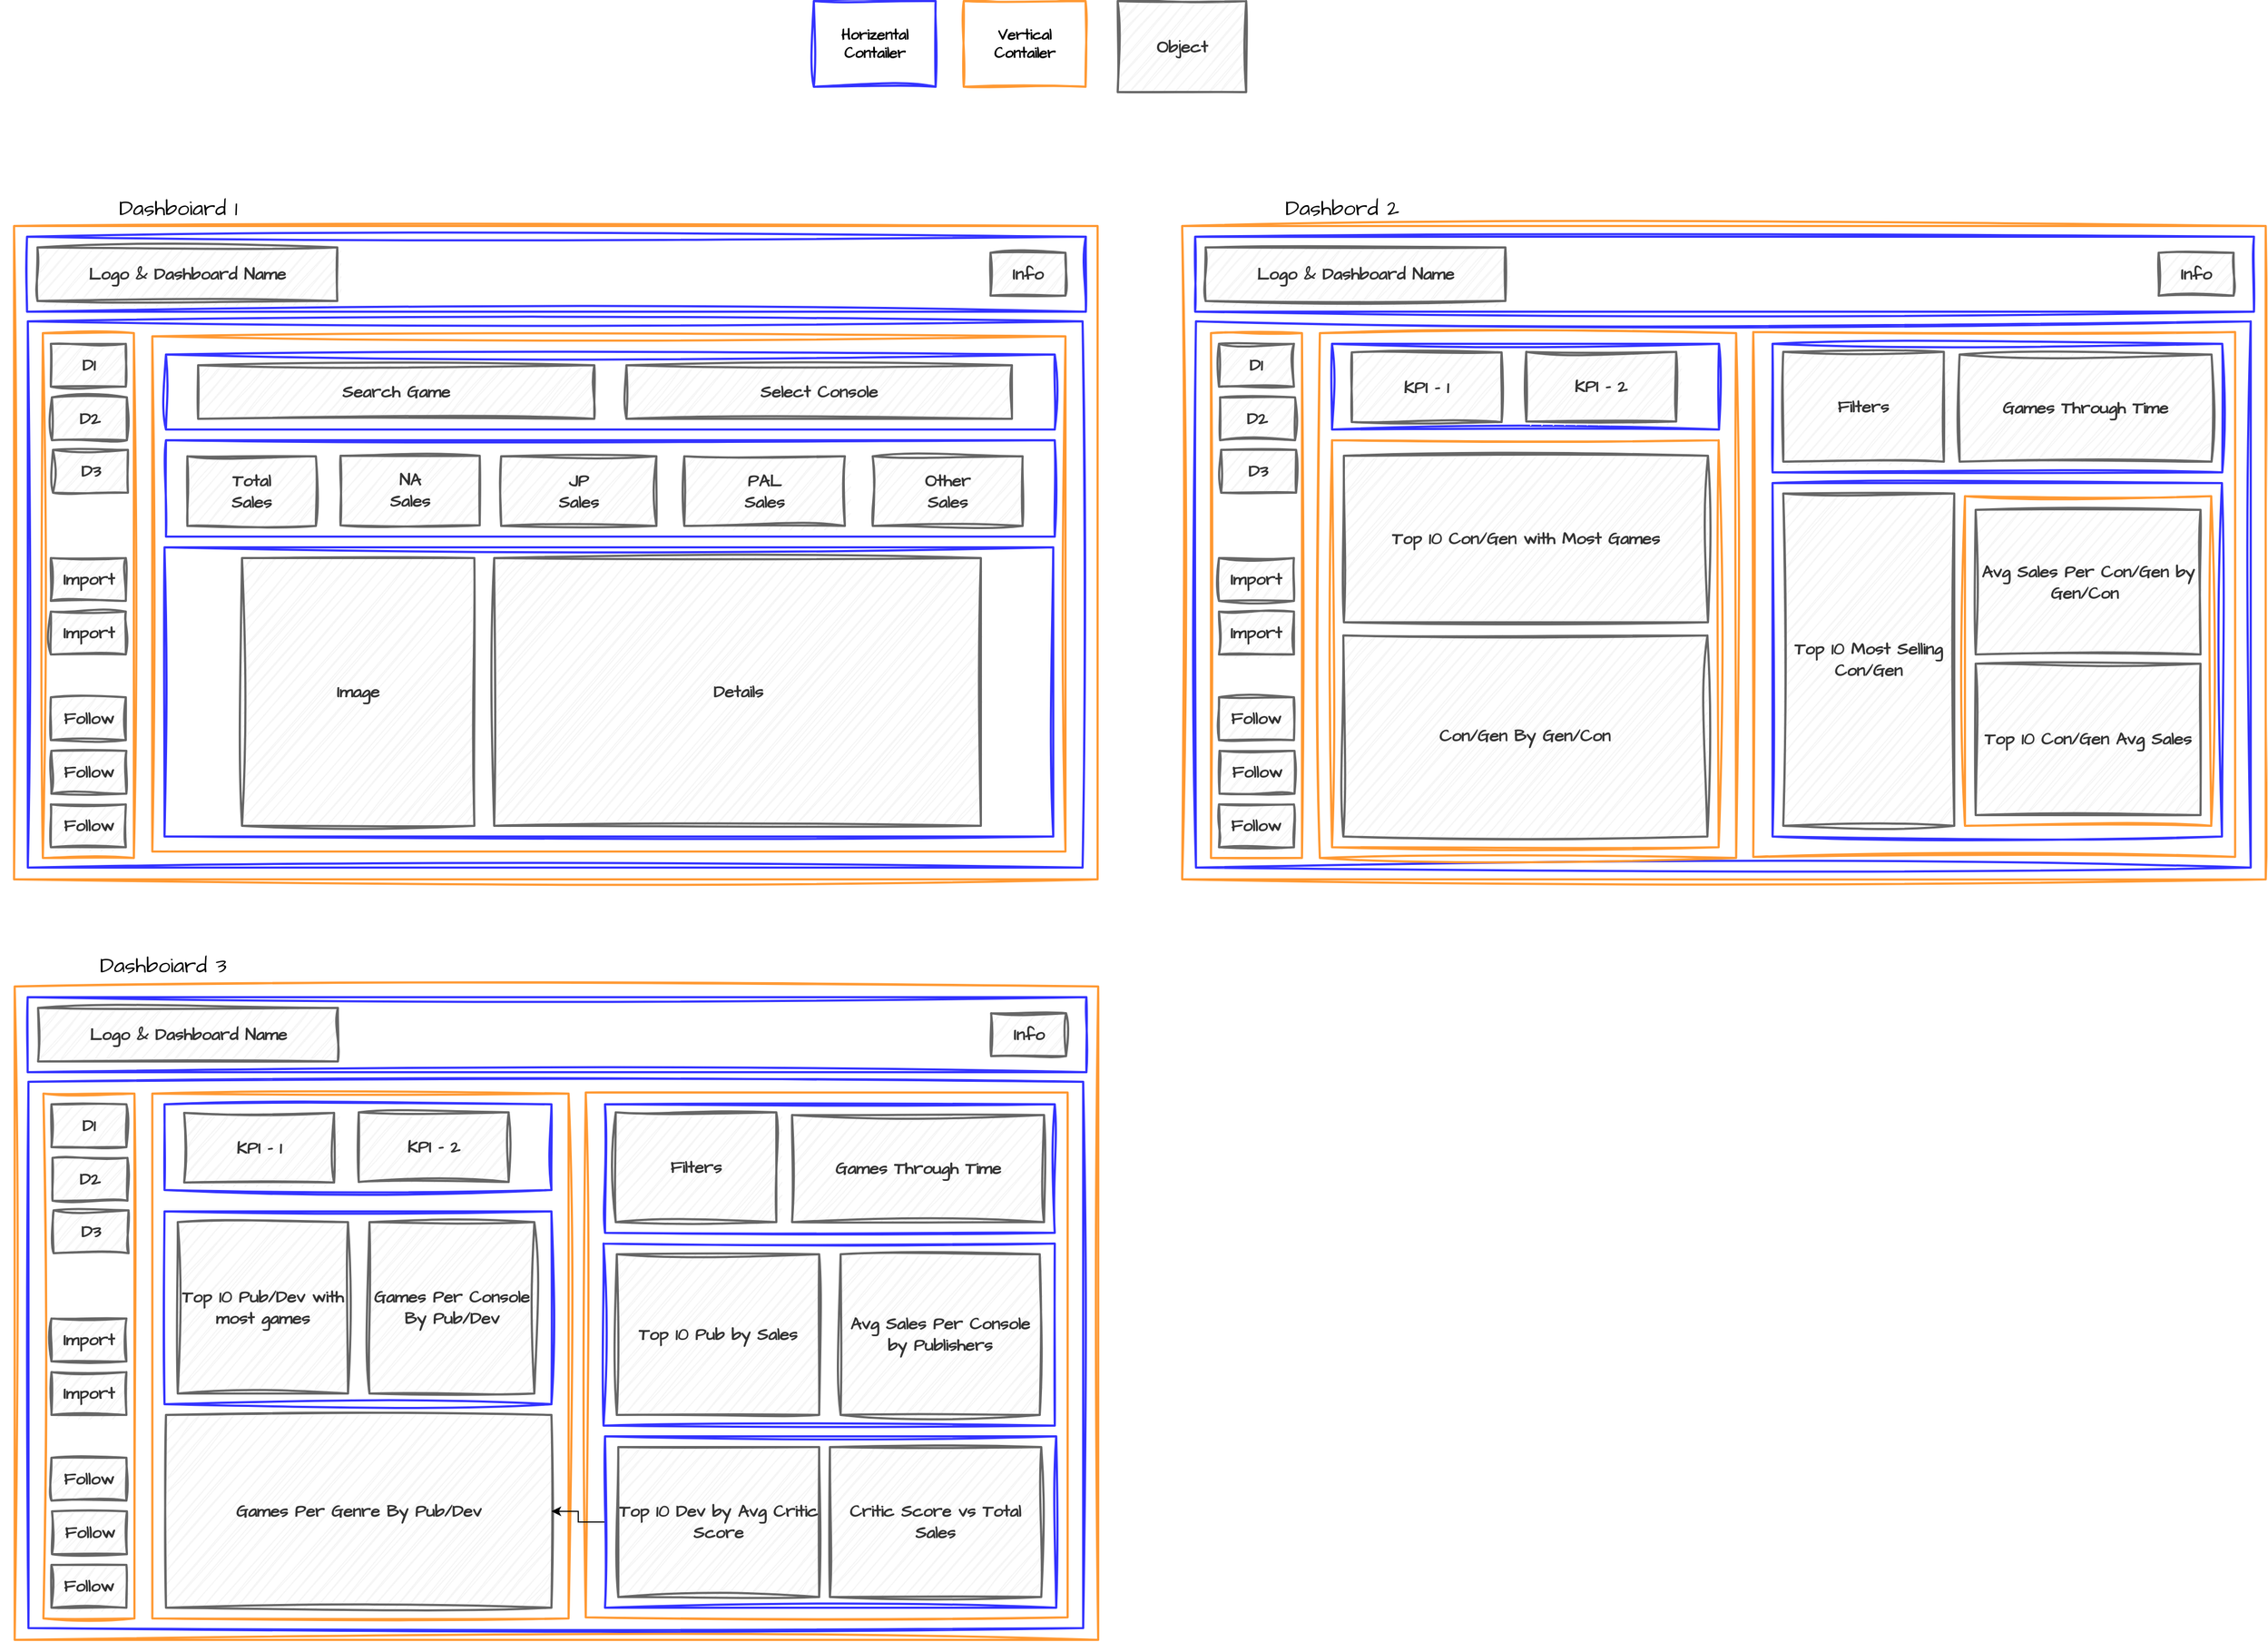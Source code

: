<mxfile version="26.2.2">
  <diagram name="Page-1" id="A7-xnCa6GZ77hb_ugSaN">
    <mxGraphModel dx="2143" dy="1790" grid="1" gridSize="10" guides="1" tooltips="1" connect="1" arrows="1" fold="1" page="1" pageScale="1" pageWidth="1169" pageHeight="827" math="0" shadow="0">
      <root>
        <mxCell id="0" />
        <mxCell id="1" parent="0" />
        <mxCell id="PGWeTWr600nqLuUM6eGq-53" value="Dashbord 2" style="text;html=1;strokeColor=none;fillColor=none;align=center;verticalAlign=middle;whiteSpace=wrap;rounded=0;fontSize=20;fontFamily=Architects Daughter;strokeWidth=2;sketch=1;curveFitting=1;jiggle=2;" parent="1" vertex="1">
          <mxGeometry x="1260.87" y="-627" width="305" height="20" as="geometry" />
        </mxCell>
        <mxCell id="RJXuuUYOTGjaXGAXKNSp-31" value="Dashboiard 3" style="text;html=1;strokeColor=none;fillColor=none;align=center;verticalAlign=middle;whiteSpace=wrap;rounded=0;fontSize=20;fontFamily=Architects Daughter;sketch=1;curveFitting=1;jiggle=2;" vertex="1" parent="1">
          <mxGeometry x="160" y="80" width="305" height="20" as="geometry" />
        </mxCell>
        <mxCell id="RJXuuUYOTGjaXGAXKNSp-34" value="" style="rounded=0;whiteSpace=wrap;html=1;fillColor=none;strokeColor=#FF9933;strokeWidth=2;sketch=1;curveFitting=1;jiggle=2;fontFamily=Architects Daughter;fontSource=https%3A%2F%2Ffonts.googleapis.com%2Fcss%3Ffamily%3DArchitects%2BDaughter;fontStyle=1;fontSize=14;" vertex="1" parent="1">
          <mxGeometry x="173.13" y="-600" width="1011.87" height="610" as="geometry" />
        </mxCell>
        <mxCell id="RJXuuUYOTGjaXGAXKNSp-35" value="" style="rounded=0;whiteSpace=wrap;html=1;fillColor=none;strokeColor=#3333FF;strokeWidth=2;sketch=1;curveFitting=1;jiggle=2;fontFamily=Architects Daughter;fontSource=https%3A%2F%2Ffonts.googleapis.com%2Fcss%3Ffamily%3DArchitects%2BDaughter;fontStyle=1;fontSize=14;" vertex="1" parent="1">
          <mxGeometry x="185.25" y="-590" width="988.75" height="70" as="geometry" />
        </mxCell>
        <mxCell id="RJXuuUYOTGjaXGAXKNSp-36" value="" style="rounded=0;whiteSpace=wrap;html=1;fillColor=none;strokeColor=#3333FF;strokeWidth=2;sketch=1;curveFitting=1;jiggle=2;fontFamily=Architects Daughter;fontSource=https%3A%2F%2Ffonts.googleapis.com%2Fcss%3Ffamily%3DArchitects%2BDaughter;fontStyle=1;fontSize=14;" vertex="1" parent="1">
          <mxGeometry x="186" y="-511" width="985" height="510" as="geometry" />
        </mxCell>
        <mxCell id="RJXuuUYOTGjaXGAXKNSp-37" value="" style="rounded=0;whiteSpace=wrap;html=1;fillColor=none;strokeColor=#FF9933;strokeWidth=2;sketch=1;curveFitting=1;jiggle=2;" vertex="1" parent="1">
          <mxGeometry x="200" y="-500" width="85" height="490" as="geometry" />
        </mxCell>
        <mxCell id="RJXuuUYOTGjaXGAXKNSp-38" value="D1" style="rounded=0;whiteSpace=wrap;html=1;fillColor=#f5f5f5;fontColor=#333333;strokeColor=#666666;strokeWidth=2;sketch=1;curveFitting=1;jiggle=2;fontFamily=Architects Daughter;fontSource=https%3A%2F%2Ffonts.googleapis.com%2Fcss%3Ffamily%3DArchitects%2BDaughter;fontSize=16;fontStyle=1" vertex="1" parent="1">
          <mxGeometry x="207.5" y="-490" width="70" height="40" as="geometry" />
        </mxCell>
        <mxCell id="RJXuuUYOTGjaXGAXKNSp-40" value="D2" style="rounded=0;whiteSpace=wrap;html=1;fillColor=#f5f5f5;fontColor=#333333;strokeColor=#666666;strokeWidth=2;sketch=1;curveFitting=1;jiggle=2;fontFamily=Architects Daughter;fontSource=https%3A%2F%2Ffonts.googleapis.com%2Fcss%3Ffamily%3DArchitects%2BDaughter;fontSize=16;fontStyle=1" vertex="1" parent="1">
          <mxGeometry x="208.5" y="-440" width="70" height="40" as="geometry" />
        </mxCell>
        <mxCell id="RJXuuUYOTGjaXGAXKNSp-41" value="D3" style="rounded=0;whiteSpace=wrap;html=1;fillColor=#f5f5f5;fontColor=#333333;strokeColor=#666666;strokeWidth=2;sketch=1;curveFitting=1;jiggle=2;fontFamily=Architects Daughter;fontSource=https%3A%2F%2Ffonts.googleapis.com%2Fcss%3Ffamily%3DArchitects%2BDaughter;fontSize=16;fontStyle=1" vertex="1" parent="1">
          <mxGeometry x="209.5" y="-391" width="70" height="40" as="geometry" />
        </mxCell>
        <mxCell id="RJXuuUYOTGjaXGAXKNSp-42" value="Follow" style="rounded=0;whiteSpace=wrap;html=1;fillColor=#f5f5f5;fontColor=#333333;strokeColor=#666666;strokeWidth=2;sketch=1;curveFitting=1;jiggle=2;fontFamily=Architects Daughter;fontSource=https%3A%2F%2Ffonts.googleapis.com%2Fcss%3Ffamily%3DArchitects%2BDaughter;fontSize=16;fontStyle=1" vertex="1" parent="1">
          <mxGeometry x="207.5" y="-60" width="70" height="40" as="geometry" />
        </mxCell>
        <mxCell id="RJXuuUYOTGjaXGAXKNSp-43" value="Follow" style="rounded=0;whiteSpace=wrap;html=1;fillColor=#f5f5f5;fontColor=#333333;strokeColor=#666666;strokeWidth=2;sketch=1;curveFitting=1;jiggle=2;fontFamily=Architects Daughter;fontSource=https%3A%2F%2Ffonts.googleapis.com%2Fcss%3Ffamily%3DArchitects%2BDaughter;fontSize=16;fontStyle=1" vertex="1" parent="1">
          <mxGeometry x="208" y="-110" width="70" height="40" as="geometry" />
        </mxCell>
        <mxCell id="RJXuuUYOTGjaXGAXKNSp-44" value="Follow" style="rounded=0;whiteSpace=wrap;html=1;fillColor=#f5f5f5;fontColor=#333333;strokeColor=#666666;strokeWidth=2;sketch=1;curveFitting=1;jiggle=2;fontFamily=Architects Daughter;fontSource=https%3A%2F%2Ffonts.googleapis.com%2Fcss%3Ffamily%3DArchitects%2BDaughter;fontSize=16;fontStyle=1" vertex="1" parent="1">
          <mxGeometry x="207.5" y="-160" width="70" height="40" as="geometry" />
        </mxCell>
        <mxCell id="RJXuuUYOTGjaXGAXKNSp-45" value="Import" style="rounded=0;whiteSpace=wrap;html=1;fillColor=#f5f5f5;fontColor=#333333;strokeColor=#666666;strokeWidth=2;sketch=1;curveFitting=1;jiggle=2;fontFamily=Architects Daughter;fontSource=https%3A%2F%2Ffonts.googleapis.com%2Fcss%3Ffamily%3DArchitects%2BDaughter;fontSize=16;fontStyle=1" vertex="1" parent="1">
          <mxGeometry x="207.5" y="-240" width="70" height="40" as="geometry" />
        </mxCell>
        <mxCell id="RJXuuUYOTGjaXGAXKNSp-46" value="Import" style="rounded=0;whiteSpace=wrap;html=1;fillColor=#f5f5f5;fontColor=#333333;strokeColor=#666666;strokeWidth=2;sketch=1;curveFitting=1;jiggle=2;fontFamily=Architects Daughter;fontSource=https%3A%2F%2Ffonts.googleapis.com%2Fcss%3Ffamily%3DArchitects%2BDaughter;fontSize=16;fontStyle=1" vertex="1" parent="1">
          <mxGeometry x="207.5" y="-290" width="70" height="40" as="geometry" />
        </mxCell>
        <mxCell id="RJXuuUYOTGjaXGAXKNSp-47" value="" style="rounded=0;whiteSpace=wrap;html=1;fillColor=none;strokeColor=#FF9933;strokeWidth=2;sketch=1;curveFitting=1;jiggle=2;fontFamily=Architects Daughter;fontSource=https%3A%2F%2Ffonts.googleapis.com%2Fcss%3Ffamily%3DArchitects%2BDaughter;fontStyle=1;fontSize=14;" vertex="1" parent="1">
          <mxGeometry x="302.25" y="-497" width="852.75" height="481" as="geometry" />
        </mxCell>
        <mxCell id="RJXuuUYOTGjaXGAXKNSp-48" value="" style="rounded=0;whiteSpace=wrap;html=1;fillColor=none;strokeColor=#3333FF;strokeWidth=2;sketch=1;curveFitting=1;jiggle=2;fontFamily=Architects Daughter;fontSource=https%3A%2F%2Ffonts.googleapis.com%2Fcss%3Ffamily%3DArchitects%2BDaughter;fontStyle=1;fontSize=14;" vertex="1" parent="1">
          <mxGeometry x="315" y="-480" width="830" height="70" as="geometry" />
        </mxCell>
        <mxCell id="RJXuuUYOTGjaXGAXKNSp-49" value="" style="rounded=0;whiteSpace=wrap;html=1;fillColor=none;strokeColor=#3333FF;strokeWidth=2;sketch=1;curveFitting=1;jiggle=2;fontFamily=Architects Daughter;fontSource=https%3A%2F%2Ffonts.googleapis.com%2Fcss%3Ffamily%3DArchitects%2BDaughter;fontStyle=1;fontSize=14;" vertex="1" parent="1">
          <mxGeometry x="315" y="-400" width="830" height="90" as="geometry" />
        </mxCell>
        <mxCell id="RJXuuUYOTGjaXGAXKNSp-50" value="" style="rounded=0;whiteSpace=wrap;html=1;fillColor=none;strokeColor=#3333FF;strokeWidth=2;sketch=1;curveFitting=1;jiggle=2;fontFamily=Architects Daughter;fontSource=https%3A%2F%2Ffonts.googleapis.com%2Fcss%3Ffamily%3DArchitects%2BDaughter;fontStyle=1;fontSize=14;" vertex="1" parent="1">
          <mxGeometry x="313.62" y="-300" width="830" height="270" as="geometry" />
        </mxCell>
        <mxCell id="RJXuuUYOTGjaXGAXKNSp-51" value="Total&lt;div&gt;Sales&lt;/div&gt;" style="rounded=0;whiteSpace=wrap;html=1;fillColor=#f5f5f5;fontColor=#333333;strokeColor=#666666;strokeWidth=2;sketch=1;curveFitting=1;jiggle=2;fontFamily=Architects Daughter;fontSource=https%3A%2F%2Ffonts.googleapis.com%2Fcss%3Ffamily%3DArchitects%2BDaughter;fontSize=16;fontStyle=1" vertex="1" parent="1">
          <mxGeometry x="335" y="-385" width="120" height="65" as="geometry" />
        </mxCell>
        <mxCell id="RJXuuUYOTGjaXGAXKNSp-52" value="NA&lt;br&gt;&lt;div&gt;Sales&lt;/div&gt;" style="rounded=0;whiteSpace=wrap;html=1;fillColor=#f5f5f5;fontColor=#333333;strokeColor=#666666;strokeWidth=2;sketch=1;curveFitting=1;jiggle=2;fontFamily=Architects Daughter;fontSource=https%3A%2F%2Ffonts.googleapis.com%2Fcss%3Ffamily%3DArchitects%2BDaughter;fontSize=16;fontStyle=1" vertex="1" parent="1">
          <mxGeometry x="478" y="-385.5" width="130" height="65" as="geometry" />
        </mxCell>
        <mxCell id="RJXuuUYOTGjaXGAXKNSp-53" value="JP&lt;br&gt;&lt;div&gt;Sales&lt;/div&gt;" style="rounded=0;whiteSpace=wrap;html=1;fillColor=#f5f5f5;fontColor=#333333;strokeColor=#666666;strokeWidth=2;sketch=1;curveFitting=1;jiggle=2;fontFamily=Architects Daughter;fontSource=https%3A%2F%2Ffonts.googleapis.com%2Fcss%3Ffamily%3DArchitects%2BDaughter;fontSize=16;fontStyle=1" vertex="1" parent="1">
          <mxGeometry x="628" y="-385" width="145" height="65" as="geometry" />
        </mxCell>
        <mxCell id="RJXuuUYOTGjaXGAXKNSp-54" value="Other&lt;br&gt;&lt;div&gt;Sales&lt;/div&gt;" style="rounded=0;whiteSpace=wrap;html=1;fillColor=#f5f5f5;fontColor=#333333;strokeColor=#666666;strokeWidth=2;sketch=1;curveFitting=1;jiggle=2;fontFamily=Architects Daughter;fontSource=https%3A%2F%2Ffonts.googleapis.com%2Fcss%3Ffamily%3DArchitects%2BDaughter;fontSize=16;fontStyle=1" vertex="1" parent="1">
          <mxGeometry x="975" y="-385" width="140" height="65" as="geometry" />
        </mxCell>
        <mxCell id="RJXuuUYOTGjaXGAXKNSp-55" value="PAL&lt;br&gt;&lt;div&gt;Sales&lt;/div&gt;" style="rounded=0;whiteSpace=wrap;html=1;fillColor=#f5f5f5;fontColor=#333333;strokeColor=#666666;strokeWidth=2;sketch=1;curveFitting=1;jiggle=2;fontFamily=Architects Daughter;fontSource=https%3A%2F%2Ffonts.googleapis.com%2Fcss%3Ffamily%3DArchitects%2BDaughter;fontSize=16;fontStyle=1" vertex="1" parent="1">
          <mxGeometry x="799" y="-385" width="150" height="65" as="geometry" />
        </mxCell>
        <mxCell id="RJXuuUYOTGjaXGAXKNSp-56" value="Search Game" style="rounded=0;whiteSpace=wrap;html=1;fillColor=#f5f5f5;fontColor=#333333;strokeColor=#666666;strokeWidth=2;sketch=1;curveFitting=1;jiggle=2;fontFamily=Architects Daughter;fontSource=https%3A%2F%2Ffonts.googleapis.com%2Fcss%3Ffamily%3DArchitects%2BDaughter;fontSize=16;fontStyle=1" vertex="1" parent="1">
          <mxGeometry x="345" y="-470" width="370" height="50" as="geometry" />
        </mxCell>
        <mxCell id="RJXuuUYOTGjaXGAXKNSp-57" value="Select Console" style="rounded=0;whiteSpace=wrap;html=1;fillColor=#f5f5f5;fontColor=#333333;strokeColor=#666666;strokeWidth=2;sketch=1;curveFitting=1;jiggle=2;fontFamily=Architects Daughter;fontSource=https%3A%2F%2Ffonts.googleapis.com%2Fcss%3Ffamily%3DArchitects%2BDaughter;fontSize=16;fontStyle=1" vertex="1" parent="1">
          <mxGeometry x="745" y="-470" width="360" height="50" as="geometry" />
        </mxCell>
        <mxCell id="RJXuuUYOTGjaXGAXKNSp-61" value="Image" style="rounded=0;whiteSpace=wrap;html=1;fillColor=#f5f5f5;fontColor=#333333;strokeColor=#666666;strokeWidth=2;sketch=1;curveFitting=1;jiggle=2;fontFamily=Architects Daughter;fontSource=https%3A%2F%2Ffonts.googleapis.com%2Fcss%3Ffamily%3DArchitects%2BDaughter;fontSize=16;fontStyle=1" vertex="1" parent="1">
          <mxGeometry x="386" y="-290" width="217" height="250" as="geometry" />
        </mxCell>
        <mxCell id="RJXuuUYOTGjaXGAXKNSp-62" value="Details" style="rounded=0;whiteSpace=wrap;html=1;fillColor=#f5f5f5;fontColor=#333333;strokeColor=#666666;strokeWidth=2;sketch=1;curveFitting=1;jiggle=2;fontFamily=Architects Daughter;fontSource=https%3A%2F%2Ffonts.googleapis.com%2Fcss%3Ffamily%3DArchitects%2BDaughter;fontSize=16;fontStyle=1" vertex="1" parent="1">
          <mxGeometry x="621.5" y="-290" width="454.5" height="250" as="geometry" />
        </mxCell>
        <mxCell id="RJXuuUYOTGjaXGAXKNSp-63" value="Logo &amp;amp; Dashboard Name" style="rounded=0;whiteSpace=wrap;html=1;fillColor=#f5f5f5;fontColor=#333333;strokeColor=#666666;strokeWidth=2;sketch=1;curveFitting=1;jiggle=2;fontFamily=Architects Daughter;fontSource=https%3A%2F%2Ffonts.googleapis.com%2Fcss%3Ffamily%3DArchitects%2BDaughter;fontSize=16;fontStyle=1" vertex="1" parent="1">
          <mxGeometry x="195" y="-580" width="280" height="50" as="geometry" />
        </mxCell>
        <mxCell id="RJXuuUYOTGjaXGAXKNSp-64" value="Info" style="rounded=0;whiteSpace=wrap;html=1;fillColor=#f5f5f5;fontColor=#333333;strokeColor=#666666;strokeWidth=2;sketch=1;curveFitting=1;jiggle=2;fontFamily=Architects Daughter;fontSource=https%3A%2F%2Ffonts.googleapis.com%2Fcss%3Ffamily%3DArchitects%2BDaughter;fontSize=16;fontStyle=1" vertex="1" parent="1">
          <mxGeometry x="1085" y="-575" width="70" height="40" as="geometry" />
        </mxCell>
        <mxCell id="RJXuuUYOTGjaXGAXKNSp-98" value="" style="rounded=0;whiteSpace=wrap;html=1;fillColor=none;strokeColor=#FF9933;strokeWidth=2;sketch=1;curveFitting=1;jiggle=2;fontFamily=Architects Daughter;fontSource=https%3A%2F%2Ffonts.googleapis.com%2Fcss%3Ffamily%3DArchitects%2BDaughter;fontStyle=1;fontSize=14;" vertex="1" parent="1">
          <mxGeometry x="173.69" y="110" width="1011.87" height="610" as="geometry" />
        </mxCell>
        <mxCell id="RJXuuUYOTGjaXGAXKNSp-99" value="" style="rounded=0;whiteSpace=wrap;html=1;fillColor=none;strokeColor=#3333FF;strokeWidth=2;sketch=1;curveFitting=1;jiggle=2;fontFamily=Architects Daughter;fontSource=https%3A%2F%2Ffonts.googleapis.com%2Fcss%3Ffamily%3DArchitects%2BDaughter;fontStyle=1;fontSize=14;" vertex="1" parent="1">
          <mxGeometry x="185.81" y="120" width="988.75" height="70" as="geometry" />
        </mxCell>
        <mxCell id="RJXuuUYOTGjaXGAXKNSp-100" value="" style="rounded=0;whiteSpace=wrap;html=1;fillColor=none;strokeColor=#3333FF;strokeWidth=2;sketch=1;curveFitting=1;jiggle=2;fontFamily=Architects Daughter;fontSource=https%3A%2F%2Ffonts.googleapis.com%2Fcss%3Ffamily%3DArchitects%2BDaughter;fontStyle=1;fontSize=14;" vertex="1" parent="1">
          <mxGeometry x="186.56" y="199" width="985" height="510" as="geometry" />
        </mxCell>
        <mxCell id="RJXuuUYOTGjaXGAXKNSp-101" value="" style="rounded=0;whiteSpace=wrap;html=1;fillColor=none;strokeColor=#FF9933;strokeWidth=2;sketch=1;curveFitting=1;jiggle=2;" vertex="1" parent="1">
          <mxGeometry x="200.56" y="210" width="85" height="490" as="geometry" />
        </mxCell>
        <mxCell id="RJXuuUYOTGjaXGAXKNSp-102" value="D1" style="rounded=0;whiteSpace=wrap;html=1;fillColor=#f5f5f5;fontColor=#333333;strokeColor=#666666;strokeWidth=2;sketch=1;curveFitting=1;jiggle=2;fontFamily=Architects Daughter;fontSource=https%3A%2F%2Ffonts.googleapis.com%2Fcss%3Ffamily%3DArchitects%2BDaughter;fontSize=16;fontStyle=1" vertex="1" parent="1">
          <mxGeometry x="208.06" y="220" width="70" height="40" as="geometry" />
        </mxCell>
        <mxCell id="RJXuuUYOTGjaXGAXKNSp-103" value="D2" style="rounded=0;whiteSpace=wrap;html=1;fillColor=#f5f5f5;fontColor=#333333;strokeColor=#666666;strokeWidth=2;sketch=1;curveFitting=1;jiggle=2;fontFamily=Architects Daughter;fontSource=https%3A%2F%2Ffonts.googleapis.com%2Fcss%3Ffamily%3DArchitects%2BDaughter;fontSize=16;fontStyle=1" vertex="1" parent="1">
          <mxGeometry x="209.06" y="270" width="70" height="40" as="geometry" />
        </mxCell>
        <mxCell id="RJXuuUYOTGjaXGAXKNSp-104" value="D3" style="rounded=0;whiteSpace=wrap;html=1;fillColor=#f5f5f5;fontColor=#333333;strokeColor=#666666;strokeWidth=2;sketch=1;curveFitting=1;jiggle=2;fontFamily=Architects Daughter;fontSource=https%3A%2F%2Ffonts.googleapis.com%2Fcss%3Ffamily%3DArchitects%2BDaughter;fontSize=16;fontStyle=1" vertex="1" parent="1">
          <mxGeometry x="210.06" y="319" width="70" height="40" as="geometry" />
        </mxCell>
        <mxCell id="RJXuuUYOTGjaXGAXKNSp-105" value="Follow" style="rounded=0;whiteSpace=wrap;html=1;fillColor=#f5f5f5;fontColor=#333333;strokeColor=#666666;strokeWidth=2;sketch=1;curveFitting=1;jiggle=2;fontFamily=Architects Daughter;fontSource=https%3A%2F%2Ffonts.googleapis.com%2Fcss%3Ffamily%3DArchitects%2BDaughter;fontSize=16;fontStyle=1" vertex="1" parent="1">
          <mxGeometry x="208.06" y="650" width="70" height="40" as="geometry" />
        </mxCell>
        <mxCell id="RJXuuUYOTGjaXGAXKNSp-106" value="Follow" style="rounded=0;whiteSpace=wrap;html=1;fillColor=#f5f5f5;fontColor=#333333;strokeColor=#666666;strokeWidth=2;sketch=1;curveFitting=1;jiggle=2;fontFamily=Architects Daughter;fontSource=https%3A%2F%2Ffonts.googleapis.com%2Fcss%3Ffamily%3DArchitects%2BDaughter;fontSize=16;fontStyle=1" vertex="1" parent="1">
          <mxGeometry x="208.56" y="600" width="70" height="40" as="geometry" />
        </mxCell>
        <mxCell id="RJXuuUYOTGjaXGAXKNSp-107" value="Follow" style="rounded=0;whiteSpace=wrap;html=1;fillColor=#f5f5f5;fontColor=#333333;strokeColor=#666666;strokeWidth=2;sketch=1;curveFitting=1;jiggle=2;fontFamily=Architects Daughter;fontSource=https%3A%2F%2Ffonts.googleapis.com%2Fcss%3Ffamily%3DArchitects%2BDaughter;fontSize=16;fontStyle=1" vertex="1" parent="1">
          <mxGeometry x="208.06" y="550" width="70" height="40" as="geometry" />
        </mxCell>
        <mxCell id="RJXuuUYOTGjaXGAXKNSp-108" value="Import" style="rounded=0;whiteSpace=wrap;html=1;fillColor=#f5f5f5;fontColor=#333333;strokeColor=#666666;strokeWidth=2;sketch=1;curveFitting=1;jiggle=2;fontFamily=Architects Daughter;fontSource=https%3A%2F%2Ffonts.googleapis.com%2Fcss%3Ffamily%3DArchitects%2BDaughter;fontSize=16;fontStyle=1" vertex="1" parent="1">
          <mxGeometry x="208.06" y="470" width="70" height="40" as="geometry" />
        </mxCell>
        <mxCell id="RJXuuUYOTGjaXGAXKNSp-109" value="Import" style="rounded=0;whiteSpace=wrap;html=1;fillColor=#f5f5f5;fontColor=#333333;strokeColor=#666666;strokeWidth=2;sketch=1;curveFitting=1;jiggle=2;fontFamily=Architects Daughter;fontSource=https%3A%2F%2Ffonts.googleapis.com%2Fcss%3Ffamily%3DArchitects%2BDaughter;fontSize=16;fontStyle=1" vertex="1" parent="1">
          <mxGeometry x="208.06" y="420" width="70" height="40" as="geometry" />
        </mxCell>
        <mxCell id="RJXuuUYOTGjaXGAXKNSp-123" value="Logo &amp;amp; Dashboard Name" style="rounded=0;whiteSpace=wrap;html=1;fillColor=#f5f5f5;fontColor=#333333;strokeColor=#666666;strokeWidth=2;sketch=1;curveFitting=1;jiggle=2;fontFamily=Architects Daughter;fontSource=https%3A%2F%2Ffonts.googleapis.com%2Fcss%3Ffamily%3DArchitects%2BDaughter;fontSize=16;fontStyle=1" vertex="1" parent="1">
          <mxGeometry x="195.56" y="130" width="280" height="50" as="geometry" />
        </mxCell>
        <mxCell id="RJXuuUYOTGjaXGAXKNSp-124" value="Info" style="rounded=0;whiteSpace=wrap;html=1;fillColor=#f5f5f5;fontColor=#333333;strokeColor=#666666;strokeWidth=2;sketch=1;curveFitting=1;jiggle=2;fontFamily=Architects Daughter;fontSource=https%3A%2F%2Ffonts.googleapis.com%2Fcss%3Ffamily%3DArchitects%2BDaughter;fontSize=16;fontStyle=1" vertex="1" parent="1">
          <mxGeometry x="1085.56" y="135" width="70" height="40" as="geometry" />
        </mxCell>
        <mxCell id="RJXuuUYOTGjaXGAXKNSp-126" value="" style="rounded=0;whiteSpace=wrap;html=1;fillColor=none;strokeColor=#FF9933;strokeWidth=2;sketch=1;curveFitting=1;jiggle=2;fontFamily=Architects Daughter;fontSource=https%3A%2F%2Ffonts.googleapis.com%2Fcss%3Ffamily%3DArchitects%2BDaughter;fontStyle=1;fontSize=14;" vertex="1" parent="1">
          <mxGeometry x="302.25" y="210" width="388.75" height="490" as="geometry" />
        </mxCell>
        <mxCell id="RJXuuUYOTGjaXGAXKNSp-127" value="" style="rounded=0;whiteSpace=wrap;html=1;fillColor=none;strokeColor=#FF9933;strokeWidth=2;sketch=1;curveFitting=1;jiggle=2;fontFamily=Architects Daughter;fontSource=https%3A%2F%2Ffonts.googleapis.com%2Fcss%3Ffamily%3DArchitects%2BDaughter;fontStyle=1;fontSize=14;" vertex="1" parent="1">
          <mxGeometry x="707" y="209" width="450" height="490" as="geometry" />
        </mxCell>
        <mxCell id="RJXuuUYOTGjaXGAXKNSp-128" value="" style="rounded=0;whiteSpace=wrap;html=1;fillColor=none;strokeColor=#3333FF;strokeWidth=2;sketch=1;curveFitting=1;jiggle=2;fontFamily=Architects Daughter;fontSource=https%3A%2F%2Ffonts.googleapis.com%2Fcss%3Ffamily%3DArchitects%2BDaughter;fontStyle=1;fontSize=14;" vertex="1" parent="1">
          <mxGeometry x="313.62" y="220" width="361.38" height="80" as="geometry" />
        </mxCell>
        <mxCell id="RJXuuUYOTGjaXGAXKNSp-129" value="" style="rounded=0;whiteSpace=wrap;html=1;fillColor=none;strokeColor=#3333FF;strokeWidth=2;sketch=1;curveFitting=1;jiggle=2;fontFamily=Architects Daughter;fontSource=https%3A%2F%2Ffonts.googleapis.com%2Fcss%3Ffamily%3DArchitects%2BDaughter;fontStyle=1;fontSize=14;" vertex="1" parent="1">
          <mxGeometry x="313.62" y="320" width="361.38" height="180" as="geometry" />
        </mxCell>
        <mxCell id="RJXuuUYOTGjaXGAXKNSp-130" value="Games Per Genre By Pub/Dev" style="rounded=0;whiteSpace=wrap;html=1;fillColor=#f5f5f5;fontColor=#333333;strokeColor=#666666;strokeWidth=2;sketch=1;curveFitting=1;jiggle=2;fontFamily=Architects Daughter;fontSource=https%3A%2F%2Ffonts.googleapis.com%2Fcss%3Ffamily%3DArchitects%2BDaughter;fontSize=16;fontStyle=1" vertex="1" parent="1">
          <mxGeometry x="315" y="510" width="360" height="180" as="geometry" />
        </mxCell>
        <mxCell id="RJXuuUYOTGjaXGAXKNSp-131" value="KPI - 1" style="rounded=0;whiteSpace=wrap;html=1;fillColor=#f5f5f5;fontColor=#333333;strokeColor=#666666;strokeWidth=2;sketch=1;curveFitting=1;jiggle=2;fontFamily=Architects Daughter;fontSource=https%3A%2F%2Ffonts.googleapis.com%2Fcss%3Ffamily%3DArchitects%2BDaughter;fontSize=16;fontStyle=1" vertex="1" parent="1">
          <mxGeometry x="332" y="228" width="140" height="65" as="geometry" />
        </mxCell>
        <mxCell id="RJXuuUYOTGjaXGAXKNSp-132" value="KPI - 2" style="rounded=0;whiteSpace=wrap;html=1;fillColor=#f5f5f5;fontColor=#333333;strokeColor=#666666;strokeWidth=2;sketch=1;curveFitting=1;jiggle=2;fontFamily=Architects Daughter;fontSource=https%3A%2F%2Ffonts.googleapis.com%2Fcss%3Ffamily%3DArchitects%2BDaughter;fontSize=16;fontStyle=1" vertex="1" parent="1">
          <mxGeometry x="495" y="227.5" width="140" height="65" as="geometry" />
        </mxCell>
        <mxCell id="RJXuuUYOTGjaXGAXKNSp-133" value="Top 10 Pub/Dev with most games" style="rounded=0;whiteSpace=wrap;html=1;fillColor=#f5f5f5;fontColor=#333333;strokeColor=#666666;strokeWidth=2;sketch=1;curveFitting=1;jiggle=2;fontFamily=Architects Daughter;fontSource=https%3A%2F%2Ffonts.googleapis.com%2Fcss%3Ffamily%3DArchitects%2BDaughter;fontSize=16;fontStyle=1" vertex="1" parent="1">
          <mxGeometry x="326" y="330" width="159" height="160" as="geometry" />
        </mxCell>
        <mxCell id="RJXuuUYOTGjaXGAXKNSp-135" value="Games Per Console By Pub/Dev" style="rounded=0;whiteSpace=wrap;html=1;fillColor=#f5f5f5;fontColor=#333333;strokeColor=#666666;strokeWidth=2;sketch=1;curveFitting=1;jiggle=2;fontFamily=Architects Daughter;fontSource=https%3A%2F%2Ffonts.googleapis.com%2Fcss%3Ffamily%3DArchitects%2BDaughter;fontSize=16;fontStyle=1" vertex="1" parent="1">
          <mxGeometry x="505" y="330" width="154" height="160" as="geometry" />
        </mxCell>
        <mxCell id="RJXuuUYOTGjaXGAXKNSp-136" value="" style="rounded=0;whiteSpace=wrap;html=1;fillColor=none;strokeColor=#3333FF;strokeWidth=2;sketch=1;curveFitting=1;jiggle=2;fontFamily=Architects Daughter;fontSource=https%3A%2F%2Ffonts.googleapis.com%2Fcss%3Ffamily%3DArchitects%2BDaughter;fontStyle=1;fontSize=14;" vertex="1" parent="1">
          <mxGeometry x="725" y="220" width="420" height="120" as="geometry" />
        </mxCell>
        <mxCell id="RJXuuUYOTGjaXGAXKNSp-140" value="" style="rounded=0;whiteSpace=wrap;html=1;fillColor=none;strokeColor=#3333FF;strokeWidth=2;sketch=1;curveFitting=1;jiggle=2;fontFamily=Architects Daughter;fontSource=https%3A%2F%2Ffonts.googleapis.com%2Fcss%3Ffamily%3DArchitects%2BDaughter;fontStyle=1;fontSize=14;" vertex="1" parent="1">
          <mxGeometry x="723.62" y="350" width="421.38" height="170" as="geometry" />
        </mxCell>
        <mxCell id="RJXuuUYOTGjaXGAXKNSp-141" value="Top 10 Pub by Sales" style="rounded=0;whiteSpace=wrap;html=1;fillColor=#f5f5f5;fontColor=#333333;strokeColor=#666666;strokeWidth=2;sketch=1;curveFitting=1;jiggle=2;fontFamily=Architects Daughter;fontSource=https%3A%2F%2Ffonts.googleapis.com%2Fcss%3Ffamily%3DArchitects%2BDaughter;fontSize=16;fontStyle=1" vertex="1" parent="1">
          <mxGeometry x="736" y="360" width="189" height="150" as="geometry" />
        </mxCell>
        <mxCell id="RJXuuUYOTGjaXGAXKNSp-142" value="Avg Sales Per Console by Publishers" style="rounded=0;whiteSpace=wrap;html=1;fillColor=#f5f5f5;fontColor=#333333;strokeColor=#666666;strokeWidth=2;sketch=1;curveFitting=1;jiggle=2;fontFamily=Architects Daughter;fontSource=https%3A%2F%2Ffonts.googleapis.com%2Fcss%3Ffamily%3DArchitects%2BDaughter;fontSize=16;fontStyle=1" vertex="1" parent="1">
          <mxGeometry x="945" y="360" width="186" height="150" as="geometry" />
        </mxCell>
        <mxCell id="RJXuuUYOTGjaXGAXKNSp-150" value="" style="edgeStyle=orthogonalEdgeStyle;rounded=0;orthogonalLoop=1;jettySize=auto;html=1;" edge="1" parent="1" source="RJXuuUYOTGjaXGAXKNSp-143" target="RJXuuUYOTGjaXGAXKNSp-130">
          <mxGeometry relative="1" as="geometry" />
        </mxCell>
        <mxCell id="RJXuuUYOTGjaXGAXKNSp-143" value="" style="rounded=0;whiteSpace=wrap;html=1;fillColor=none;strokeColor=#3333FF;strokeWidth=2;sketch=1;curveFitting=1;jiggle=2;fontFamily=Architects Daughter;fontSource=https%3A%2F%2Ffonts.googleapis.com%2Fcss%3Ffamily%3DArchitects%2BDaughter;fontStyle=1;fontSize=14;" vertex="1" parent="1">
          <mxGeometry x="725" y="530" width="421.38" height="160" as="geometry" />
        </mxCell>
        <mxCell id="RJXuuUYOTGjaXGAXKNSp-144" value="Top 10 Dev by Avg Critic Score" style="rounded=0;whiteSpace=wrap;html=1;fillColor=#f5f5f5;fontColor=#333333;strokeColor=#666666;strokeWidth=2;sketch=1;curveFitting=1;jiggle=2;fontFamily=Architects Daughter;fontSource=https%3A%2F%2Ffonts.googleapis.com%2Fcss%3Ffamily%3DArchitects%2BDaughter;fontSize=16;fontStyle=1" vertex="1" parent="1">
          <mxGeometry x="737.38" y="540" width="187.62" height="140" as="geometry" />
        </mxCell>
        <mxCell id="RJXuuUYOTGjaXGAXKNSp-145" value="Critic Score vs Total Sales" style="rounded=0;whiteSpace=wrap;html=1;fillColor=#f5f5f5;fontColor=#333333;strokeColor=#666666;strokeWidth=2;sketch=1;curveFitting=1;jiggle=2;fontFamily=Architects Daughter;fontSource=https%3A%2F%2Ffonts.googleapis.com%2Fcss%3Ffamily%3DArchitects%2BDaughter;fontSize=16;fontStyle=1" vertex="1" parent="1">
          <mxGeometry x="935" y="540" width="197.38" height="140" as="geometry" />
        </mxCell>
        <mxCell id="RJXuuUYOTGjaXGAXKNSp-147" value="Filters" style="rounded=0;whiteSpace=wrap;html=1;fillColor=#f5f5f5;fontColor=#333333;strokeColor=#666666;strokeWidth=2;sketch=1;curveFitting=1;jiggle=2;fontFamily=Architects Daughter;fontSource=https%3A%2F%2Ffonts.googleapis.com%2Fcss%3Ffamily%3DArchitects%2BDaughter;fontSize=16;fontStyle=1" vertex="1" parent="1">
          <mxGeometry x="735" y="227.5" width="150" height="102.5" as="geometry" />
        </mxCell>
        <mxCell id="RJXuuUYOTGjaXGAXKNSp-148" value="Games Through Time" style="rounded=0;whiteSpace=wrap;html=1;fillColor=#f5f5f5;fontColor=#333333;strokeColor=#666666;strokeWidth=2;sketch=1;curveFitting=1;jiggle=2;fontFamily=Architects Daughter;fontSource=https%3A%2F%2Ffonts.googleapis.com%2Fcss%3Ffamily%3DArchitects%2BDaughter;fontSize=16;fontStyle=1" vertex="1" parent="1">
          <mxGeometry x="899.68" y="230" width="235.32" height="100" as="geometry" />
        </mxCell>
        <mxCell id="RJXuuUYOTGjaXGAXKNSp-153" value="" style="rounded=0;whiteSpace=wrap;html=1;fillColor=none;strokeColor=#FF9933;strokeWidth=2;sketch=1;curveFitting=1;jiggle=2;fontFamily=Architects Daughter;fontSource=https%3A%2F%2Ffonts.googleapis.com%2Fcss%3Ffamily%3DArchitects%2BDaughter;fontStyle=1;fontSize=14;" vertex="1" parent="1">
          <mxGeometry x="1264" y="-600" width="1011.87" height="610" as="geometry" />
        </mxCell>
        <mxCell id="RJXuuUYOTGjaXGAXKNSp-154" value="" style="rounded=0;whiteSpace=wrap;html=1;fillColor=none;strokeColor=#3333FF;strokeWidth=2;sketch=1;curveFitting=1;jiggle=2;fontFamily=Architects Daughter;fontSource=https%3A%2F%2Ffonts.googleapis.com%2Fcss%3Ffamily%3DArchitects%2BDaughter;fontStyle=1;fontSize=14;" vertex="1" parent="1">
          <mxGeometry x="1276.12" y="-590" width="988.75" height="70" as="geometry" />
        </mxCell>
        <mxCell id="RJXuuUYOTGjaXGAXKNSp-155" value="" style="rounded=0;whiteSpace=wrap;html=1;fillColor=none;strokeColor=#3333FF;strokeWidth=2;sketch=1;curveFitting=1;jiggle=2;fontFamily=Architects Daughter;fontSource=https%3A%2F%2Ffonts.googleapis.com%2Fcss%3Ffamily%3DArchitects%2BDaughter;fontStyle=1;fontSize=14;" vertex="1" parent="1">
          <mxGeometry x="1276.87" y="-511" width="985" height="510" as="geometry" />
        </mxCell>
        <mxCell id="RJXuuUYOTGjaXGAXKNSp-156" value="" style="rounded=0;whiteSpace=wrap;html=1;fillColor=none;strokeColor=#FF9933;strokeWidth=2;sketch=1;curveFitting=1;jiggle=2;" vertex="1" parent="1">
          <mxGeometry x="1290.87" y="-500" width="85" height="490" as="geometry" />
        </mxCell>
        <mxCell id="RJXuuUYOTGjaXGAXKNSp-157" value="D1" style="rounded=0;whiteSpace=wrap;html=1;fillColor=#f5f5f5;fontColor=#333333;strokeColor=#666666;strokeWidth=2;sketch=1;curveFitting=1;jiggle=2;fontFamily=Architects Daughter;fontSource=https%3A%2F%2Ffonts.googleapis.com%2Fcss%3Ffamily%3DArchitects%2BDaughter;fontSize=16;fontStyle=1" vertex="1" parent="1">
          <mxGeometry x="1298.37" y="-490" width="70" height="40" as="geometry" />
        </mxCell>
        <mxCell id="RJXuuUYOTGjaXGAXKNSp-158" value="D2" style="rounded=0;whiteSpace=wrap;html=1;fillColor=#f5f5f5;fontColor=#333333;strokeColor=#666666;strokeWidth=2;sketch=1;curveFitting=1;jiggle=2;fontFamily=Architects Daughter;fontSource=https%3A%2F%2Ffonts.googleapis.com%2Fcss%3Ffamily%3DArchitects%2BDaughter;fontSize=16;fontStyle=1" vertex="1" parent="1">
          <mxGeometry x="1299.37" y="-440" width="70" height="40" as="geometry" />
        </mxCell>
        <mxCell id="RJXuuUYOTGjaXGAXKNSp-159" value="D3" style="rounded=0;whiteSpace=wrap;html=1;fillColor=#f5f5f5;fontColor=#333333;strokeColor=#666666;strokeWidth=2;sketch=1;curveFitting=1;jiggle=2;fontFamily=Architects Daughter;fontSource=https%3A%2F%2Ffonts.googleapis.com%2Fcss%3Ffamily%3DArchitects%2BDaughter;fontSize=16;fontStyle=1" vertex="1" parent="1">
          <mxGeometry x="1300.37" y="-391" width="70" height="40" as="geometry" />
        </mxCell>
        <mxCell id="RJXuuUYOTGjaXGAXKNSp-160" value="Follow" style="rounded=0;whiteSpace=wrap;html=1;fillColor=#f5f5f5;fontColor=#333333;strokeColor=#666666;strokeWidth=2;sketch=1;curveFitting=1;jiggle=2;fontFamily=Architects Daughter;fontSource=https%3A%2F%2Ffonts.googleapis.com%2Fcss%3Ffamily%3DArchitects%2BDaughter;fontSize=16;fontStyle=1" vertex="1" parent="1">
          <mxGeometry x="1298.37" y="-60" width="70" height="40" as="geometry" />
        </mxCell>
        <mxCell id="RJXuuUYOTGjaXGAXKNSp-161" value="Follow" style="rounded=0;whiteSpace=wrap;html=1;fillColor=#f5f5f5;fontColor=#333333;strokeColor=#666666;strokeWidth=2;sketch=1;curveFitting=1;jiggle=2;fontFamily=Architects Daughter;fontSource=https%3A%2F%2Ffonts.googleapis.com%2Fcss%3Ffamily%3DArchitects%2BDaughter;fontSize=16;fontStyle=1" vertex="1" parent="1">
          <mxGeometry x="1298.87" y="-110" width="70" height="40" as="geometry" />
        </mxCell>
        <mxCell id="RJXuuUYOTGjaXGAXKNSp-162" value="Follow" style="rounded=0;whiteSpace=wrap;html=1;fillColor=#f5f5f5;fontColor=#333333;strokeColor=#666666;strokeWidth=2;sketch=1;curveFitting=1;jiggle=2;fontFamily=Architects Daughter;fontSource=https%3A%2F%2Ffonts.googleapis.com%2Fcss%3Ffamily%3DArchitects%2BDaughter;fontSize=16;fontStyle=1" vertex="1" parent="1">
          <mxGeometry x="1298.37" y="-160" width="70" height="40" as="geometry" />
        </mxCell>
        <mxCell id="RJXuuUYOTGjaXGAXKNSp-163" value="Import" style="rounded=0;whiteSpace=wrap;html=1;fillColor=#f5f5f5;fontColor=#333333;strokeColor=#666666;strokeWidth=2;sketch=1;curveFitting=1;jiggle=2;fontFamily=Architects Daughter;fontSource=https%3A%2F%2Ffonts.googleapis.com%2Fcss%3Ffamily%3DArchitects%2BDaughter;fontSize=16;fontStyle=1" vertex="1" parent="1">
          <mxGeometry x="1298.37" y="-240" width="70" height="40" as="geometry" />
        </mxCell>
        <mxCell id="RJXuuUYOTGjaXGAXKNSp-164" value="Import" style="rounded=0;whiteSpace=wrap;html=1;fillColor=#f5f5f5;fontColor=#333333;strokeColor=#666666;strokeWidth=2;sketch=1;curveFitting=1;jiggle=2;fontFamily=Architects Daughter;fontSource=https%3A%2F%2Ffonts.googleapis.com%2Fcss%3Ffamily%3DArchitects%2BDaughter;fontSize=16;fontStyle=1" vertex="1" parent="1">
          <mxGeometry x="1298.37" y="-290" width="70" height="40" as="geometry" />
        </mxCell>
        <mxCell id="RJXuuUYOTGjaXGAXKNSp-165" value="Logo &amp;amp; Dashboard Name" style="rounded=0;whiteSpace=wrap;html=1;fillColor=#f5f5f5;fontColor=#333333;strokeColor=#666666;strokeWidth=2;sketch=1;curveFitting=1;jiggle=2;fontFamily=Architects Daughter;fontSource=https%3A%2F%2Ffonts.googleapis.com%2Fcss%3Ffamily%3DArchitects%2BDaughter;fontSize=16;fontStyle=1" vertex="1" parent="1">
          <mxGeometry x="1285.87" y="-580" width="280" height="50" as="geometry" />
        </mxCell>
        <mxCell id="RJXuuUYOTGjaXGAXKNSp-166" value="Info" style="rounded=0;whiteSpace=wrap;html=1;fillColor=#f5f5f5;fontColor=#333333;strokeColor=#666666;strokeWidth=2;sketch=1;curveFitting=1;jiggle=2;fontFamily=Architects Daughter;fontSource=https%3A%2F%2Ffonts.googleapis.com%2Fcss%3Ffamily%3DArchitects%2BDaughter;fontSize=16;fontStyle=1" vertex="1" parent="1">
          <mxGeometry x="2175.87" y="-575" width="70" height="40" as="geometry" />
        </mxCell>
        <mxCell id="RJXuuUYOTGjaXGAXKNSp-167" value="" style="rounded=0;whiteSpace=wrap;html=1;fillColor=none;strokeColor=#FF9933;strokeWidth=2;sketch=1;curveFitting=1;jiggle=2;fontFamily=Architects Daughter;fontSource=https%3A%2F%2Ffonts.googleapis.com%2Fcss%3Ffamily%3DArchitects%2BDaughter;fontStyle=1;fontSize=14;" vertex="1" parent="1">
          <mxGeometry x="1392.56" y="-500" width="388.75" height="490" as="geometry" />
        </mxCell>
        <mxCell id="RJXuuUYOTGjaXGAXKNSp-168" value="" style="rounded=0;whiteSpace=wrap;html=1;fillColor=none;strokeColor=#FF9933;strokeWidth=2;sketch=1;curveFitting=1;jiggle=2;fontFamily=Architects Daughter;fontSource=https%3A%2F%2Ffonts.googleapis.com%2Fcss%3Ffamily%3DArchitects%2BDaughter;fontStyle=1;fontSize=14;" vertex="1" parent="1">
          <mxGeometry x="1797.31" y="-501" width="450" height="490" as="geometry" />
        </mxCell>
        <mxCell id="RJXuuUYOTGjaXGAXKNSp-169" value="" style="rounded=0;whiteSpace=wrap;html=1;fillColor=none;strokeColor=#3333FF;strokeWidth=2;sketch=1;curveFitting=1;jiggle=2;fontFamily=Architects Daughter;fontSource=https%3A%2F%2Ffonts.googleapis.com%2Fcss%3Ffamily%3DArchitects%2BDaughter;fontStyle=1;fontSize=14;" vertex="1" parent="1">
          <mxGeometry x="1403.93" y="-490" width="361.38" height="80" as="geometry" />
        </mxCell>
        <mxCell id="RJXuuUYOTGjaXGAXKNSp-172" value="KPI - 1" style="rounded=0;whiteSpace=wrap;html=1;fillColor=#f5f5f5;fontColor=#333333;strokeColor=#666666;strokeWidth=2;sketch=1;curveFitting=1;jiggle=2;fontFamily=Architects Daughter;fontSource=https%3A%2F%2Ffonts.googleapis.com%2Fcss%3Ffamily%3DArchitects%2BDaughter;fontSize=16;fontStyle=1" vertex="1" parent="1">
          <mxGeometry x="1422.31" y="-482" width="140" height="65" as="geometry" />
        </mxCell>
        <mxCell id="RJXuuUYOTGjaXGAXKNSp-173" value="KPI - 2" style="rounded=0;whiteSpace=wrap;html=1;fillColor=#f5f5f5;fontColor=#333333;strokeColor=#666666;strokeWidth=2;sketch=1;curveFitting=1;jiggle=2;fontFamily=Architects Daughter;fontSource=https%3A%2F%2Ffonts.googleapis.com%2Fcss%3Ffamily%3DArchitects%2BDaughter;fontSize=16;fontStyle=1" vertex="1" parent="1">
          <mxGeometry x="1585.31" y="-482.5" width="140" height="65" as="geometry" />
        </mxCell>
        <mxCell id="RJXuuUYOTGjaXGAXKNSp-176" value="" style="rounded=0;whiteSpace=wrap;html=1;fillColor=none;strokeColor=#3333FF;strokeWidth=2;sketch=1;curveFitting=1;jiggle=2;fontFamily=Architects Daughter;fontSource=https%3A%2F%2Ffonts.googleapis.com%2Fcss%3Ffamily%3DArchitects%2BDaughter;fontStyle=1;fontSize=14;" vertex="1" parent="1">
          <mxGeometry x="1815.31" y="-490" width="420" height="120" as="geometry" />
        </mxCell>
        <mxCell id="RJXuuUYOTGjaXGAXKNSp-184" value="Filters" style="rounded=0;whiteSpace=wrap;html=1;fillColor=#f5f5f5;fontColor=#333333;strokeColor=#666666;strokeWidth=2;sketch=1;curveFitting=1;jiggle=2;fontFamily=Architects Daughter;fontSource=https%3A%2F%2Ffonts.googleapis.com%2Fcss%3Ffamily%3DArchitects%2BDaughter;fontSize=16;fontStyle=1" vertex="1" parent="1">
          <mxGeometry x="1825.31" y="-482.5" width="150" height="102.5" as="geometry" />
        </mxCell>
        <mxCell id="RJXuuUYOTGjaXGAXKNSp-185" value="Games Through Time" style="rounded=0;whiteSpace=wrap;html=1;fillColor=#f5f5f5;fontColor=#333333;strokeColor=#666666;strokeWidth=2;sketch=1;curveFitting=1;jiggle=2;fontFamily=Architects Daughter;fontSource=https%3A%2F%2Ffonts.googleapis.com%2Fcss%3Ffamily%3DArchitects%2BDaughter;fontSize=16;fontStyle=1" vertex="1" parent="1">
          <mxGeometry x="1989.99" y="-480" width="235.32" height="100" as="geometry" />
        </mxCell>
        <mxCell id="RJXuuUYOTGjaXGAXKNSp-189" value="" style="rounded=0;whiteSpace=wrap;html=1;fillColor=none;strokeColor=#FF9933;strokeWidth=2;sketch=1;curveFitting=1;jiggle=2;fontFamily=Architects Daughter;fontSource=https%3A%2F%2Ffonts.googleapis.com%2Fcss%3Ffamily%3DArchitects%2BDaughter;fontStyle=1;fontSize=14;" vertex="1" parent="1">
          <mxGeometry x="1403.93" y="-400" width="361.07" height="380" as="geometry" />
        </mxCell>
        <mxCell id="RJXuuUYOTGjaXGAXKNSp-190" value="Top 10 Con/Gen with Most Games" style="rounded=0;whiteSpace=wrap;html=1;fillColor=#f5f5f5;fontColor=#333333;strokeColor=#666666;strokeWidth=2;sketch=1;curveFitting=1;jiggle=2;fontFamily=Architects Daughter;fontSource=https%3A%2F%2Ffonts.googleapis.com%2Fcss%3Ffamily%3DArchitects%2BDaughter;fontSize=16;fontStyle=1" vertex="1" parent="1">
          <mxGeometry x="1415" y="-385.5" width="340" height="155.5" as="geometry" />
        </mxCell>
        <mxCell id="RJXuuUYOTGjaXGAXKNSp-191" value="Con/Gen By Gen/Con" style="rounded=0;whiteSpace=wrap;html=1;fillColor=#f5f5f5;fontColor=#333333;strokeColor=#666666;strokeWidth=2;sketch=1;curveFitting=1;jiggle=2;fontFamily=Architects Daughter;fontSource=https%3A%2F%2Ffonts.googleapis.com%2Fcss%3Ffamily%3DArchitects%2BDaughter;fontSize=16;fontStyle=1" vertex="1" parent="1">
          <mxGeometry x="1414.47" y="-217.75" width="340" height="187.75" as="geometry" />
        </mxCell>
        <mxCell id="RJXuuUYOTGjaXGAXKNSp-192" value="" style="rounded=0;whiteSpace=wrap;html=1;fillColor=none;strokeColor=#3333FF;strokeWidth=2;sketch=1;curveFitting=1;jiggle=2;fontFamily=Architects Daughter;fontSource=https%3A%2F%2Ffonts.googleapis.com%2Fcss%3Ffamily%3DArchitects%2BDaughter;fontStyle=1;fontSize=14;" vertex="1" parent="1">
          <mxGeometry x="1815.31" y="-360" width="419.69" height="330" as="geometry" />
        </mxCell>
        <mxCell id="RJXuuUYOTGjaXGAXKNSp-193" value="Top 10 Most Selling Con/Gen" style="rounded=0;whiteSpace=wrap;html=1;fillColor=#f5f5f5;fontColor=#333333;strokeColor=#666666;strokeWidth=2;sketch=1;curveFitting=1;jiggle=2;fontFamily=Architects Daughter;fontSource=https%3A%2F%2Ffonts.googleapis.com%2Fcss%3Ffamily%3DArchitects%2BDaughter;fontSize=16;fontStyle=1" vertex="1" parent="1">
          <mxGeometry x="1825.31" y="-350.25" width="159.69" height="310.25" as="geometry" />
        </mxCell>
        <mxCell id="RJXuuUYOTGjaXGAXKNSp-194" value="" style="rounded=0;whiteSpace=wrap;html=1;fillColor=none;strokeColor=#FF9933;strokeWidth=2;sketch=1;curveFitting=1;jiggle=2;fontFamily=Architects Daughter;fontSource=https%3A%2F%2Ffonts.googleapis.com%2Fcss%3Ffamily%3DArchitects%2BDaughter;fontStyle=1;fontSize=14;" vertex="1" parent="1">
          <mxGeometry x="1995" y="-347.75" width="230" height="307.75" as="geometry" />
        </mxCell>
        <mxCell id="RJXuuUYOTGjaXGAXKNSp-195" value="Avg Sales Per Con/Gen by Gen/Con&amp;nbsp;" style="rounded=0;whiteSpace=wrap;html=1;fillColor=#f5f5f5;fontColor=#333333;strokeColor=#666666;strokeWidth=2;sketch=1;curveFitting=1;jiggle=2;fontFamily=Architects Daughter;fontSource=https%3A%2F%2Ffonts.googleapis.com%2Fcss%3Ffamily%3DArchitects%2BDaughter;fontSize=16;fontStyle=1" vertex="1" parent="1">
          <mxGeometry x="2005" y="-335" width="210" height="135" as="geometry" />
        </mxCell>
        <mxCell id="RJXuuUYOTGjaXGAXKNSp-196" value="Top 10 Con/Gen Avg Sales" style="rounded=0;whiteSpace=wrap;html=1;fillColor=#f5f5f5;fontColor=#333333;strokeColor=#666666;strokeWidth=2;sketch=1;curveFitting=1;jiggle=2;fontFamily=Architects Daughter;fontSource=https%3A%2F%2Ffonts.googleapis.com%2Fcss%3Ffamily%3DArchitects%2BDaughter;fontSize=16;fontStyle=1" vertex="1" parent="1">
          <mxGeometry x="2005" y="-191.37" width="210" height="141.37" as="geometry" />
        </mxCell>
        <mxCell id="RJXuuUYOTGjaXGAXKNSp-201" value="Horizental Contailer" style="rounded=0;whiteSpace=wrap;html=1;fillColor=none;strokeColor=#3333FF;strokeWidth=2;sketch=1;curveFitting=1;jiggle=2;fontFamily=Architects Daughter;fontSource=https%3A%2F%2Ffonts.googleapis.com%2Fcss%3Ffamily%3DArchitects%2BDaughter;fontStyle=1;fontSize=14;" vertex="1" parent="1">
          <mxGeometry x="920.0" y="-810" width="113.75" height="80" as="geometry" />
        </mxCell>
        <mxCell id="RJXuuUYOTGjaXGAXKNSp-202" value="Vertical&lt;br&gt;Contailer" style="rounded=0;whiteSpace=wrap;html=1;fillColor=none;strokeColor=#FF9933;strokeWidth=2;sketch=1;curveFitting=1;jiggle=2;fontFamily=Architects Daughter;fontSource=https%3A%2F%2Ffonts.googleapis.com%2Fcss%3Ffamily%3DArchitects%2BDaughter;fontStyle=1;fontSize=14;" vertex="1" parent="1">
          <mxGeometry x="1060.0" y="-810" width="113.75" height="80" as="geometry" />
        </mxCell>
        <mxCell id="RJXuuUYOTGjaXGAXKNSp-203" value="Object" style="rounded=0;whiteSpace=wrap;html=1;fillColor=#f5f5f5;fontColor=#333333;strokeColor=#666666;strokeWidth=2;sketch=1;curveFitting=1;jiggle=2;fontFamily=Architects Daughter;fontSource=https%3A%2F%2Ffonts.googleapis.com%2Fcss%3Ffamily%3DArchitects%2BDaughter;fontSize=16;fontStyle=1" vertex="1" parent="1">
          <mxGeometry x="1203.75" y="-810" width="120" height="85" as="geometry" />
        </mxCell>
        <mxCell id="RJXuuUYOTGjaXGAXKNSp-204" value="Dashboiard 1" style="text;html=1;strokeColor=none;fillColor=none;align=center;verticalAlign=middle;whiteSpace=wrap;rounded=0;fontSize=20;fontFamily=Architects Daughter;sketch=1;curveFitting=1;jiggle=2;" vertex="1" parent="1">
          <mxGeometry x="173.69" y="-627" width="305" height="20" as="geometry" />
        </mxCell>
      </root>
    </mxGraphModel>
  </diagram>
</mxfile>
